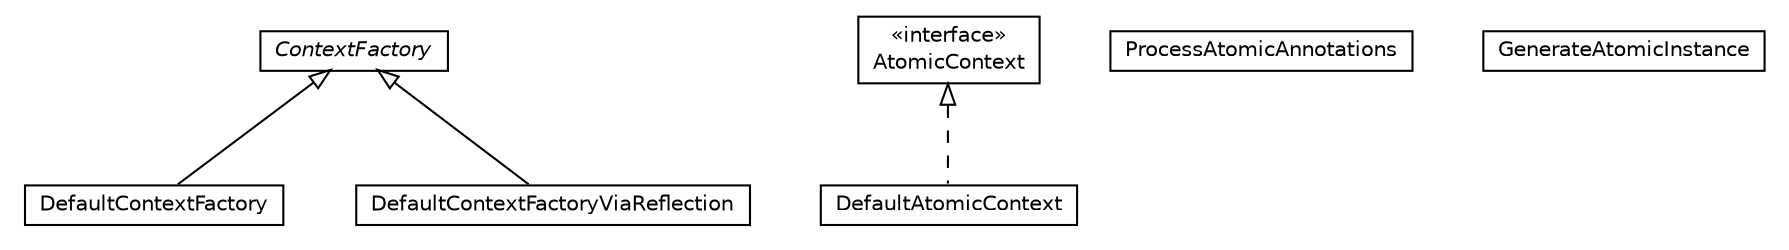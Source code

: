 #!/usr/local/bin/dot
#
# Class diagram 
# Generated by UMLGraph version 5.1 (http://www.umlgraph.org/)
#

digraph G {
	edge [fontname="Helvetica",fontsize=10,labelfontname="Helvetica",labelfontsize=10];
	node [fontname="Helvetica",fontsize=10,shape=plaintext];
	nodesep=0.25;
	ranksep=0.5;
	// pt.ist.fenixframework.atomic.DefaultContextFactory
	c379 [label=<<table title="pt.ist.fenixframework.atomic.DefaultContextFactory" border="0" cellborder="1" cellspacing="0" cellpadding="2" port="p" href="./DefaultContextFactory.html">
		<tr><td><table border="0" cellspacing="0" cellpadding="1">
<tr><td align="center" balign="center"> DefaultContextFactory </td></tr>
		</table></td></tr>
		</table>>, fontname="Helvetica", fontcolor="black", fontsize=10.0];
	// pt.ist.fenixframework.atomic.DefaultAtomicContext
	c380 [label=<<table title="pt.ist.fenixframework.atomic.DefaultAtomicContext" border="0" cellborder="1" cellspacing="0" cellpadding="2" port="p" href="./DefaultAtomicContext.html">
		<tr><td><table border="0" cellspacing="0" cellpadding="1">
<tr><td align="center" balign="center"> DefaultAtomicContext </td></tr>
		</table></td></tr>
		</table>>, fontname="Helvetica", fontcolor="black", fontsize=10.0];
	// pt.ist.fenixframework.atomic.ProcessAtomicAnnotations
	c381 [label=<<table title="pt.ist.fenixframework.atomic.ProcessAtomicAnnotations" border="0" cellborder="1" cellspacing="0" cellpadding="2" port="p" href="./ProcessAtomicAnnotations.html">
		<tr><td><table border="0" cellspacing="0" cellpadding="1">
<tr><td align="center" balign="center"> ProcessAtomicAnnotations </td></tr>
		</table></td></tr>
		</table>>, fontname="Helvetica", fontcolor="black", fontsize=10.0];
	// pt.ist.fenixframework.atomic.GenerateAtomicInstance
	c382 [label=<<table title="pt.ist.fenixframework.atomic.GenerateAtomicInstance" border="0" cellborder="1" cellspacing="0" cellpadding="2" port="p" href="./GenerateAtomicInstance.html">
		<tr><td><table border="0" cellspacing="0" cellpadding="1">
<tr><td align="center" balign="center"> GenerateAtomicInstance </td></tr>
		</table></td></tr>
		</table>>, fontname="Helvetica", fontcolor="black", fontsize=10.0];
	// pt.ist.fenixframework.atomic.DefaultContextFactoryViaReflection
	c383 [label=<<table title="pt.ist.fenixframework.atomic.DefaultContextFactoryViaReflection" border="0" cellborder="1" cellspacing="0" cellpadding="2" port="p" href="./DefaultContextFactoryViaReflection.html">
		<tr><td><table border="0" cellspacing="0" cellpadding="1">
<tr><td align="center" balign="center"> DefaultContextFactoryViaReflection </td></tr>
		</table></td></tr>
		</table>>, fontname="Helvetica", fontcolor="black", fontsize=10.0];
	// pt.ist.fenixframework.atomic.ContextFactory
	c384 [label=<<table title="pt.ist.fenixframework.atomic.ContextFactory" border="0" cellborder="1" cellspacing="0" cellpadding="2" port="p" href="./ContextFactory.html">
		<tr><td><table border="0" cellspacing="0" cellpadding="1">
<tr><td align="center" balign="center"><font face="Helvetica-Oblique"> ContextFactory </font></td></tr>
		</table></td></tr>
		</table>>, fontname="Helvetica", fontcolor="black", fontsize=10.0];
	// pt.ist.fenixframework.atomic.AtomicContext
	c385 [label=<<table title="pt.ist.fenixframework.atomic.AtomicContext" border="0" cellborder="1" cellspacing="0" cellpadding="2" port="p" href="./AtomicContext.html">
		<tr><td><table border="0" cellspacing="0" cellpadding="1">
<tr><td align="center" balign="center"> &#171;interface&#187; </td></tr>
<tr><td align="center" balign="center"> AtomicContext </td></tr>
		</table></td></tr>
		</table>>, fontname="Helvetica", fontcolor="black", fontsize=10.0];
	//pt.ist.fenixframework.atomic.DefaultContextFactory extends pt.ist.fenixframework.atomic.ContextFactory
	c384:p -> c379:p [dir=back,arrowtail=empty];
	//pt.ist.fenixframework.atomic.DefaultAtomicContext implements pt.ist.fenixframework.atomic.AtomicContext
	c385:p -> c380:p [dir=back,arrowtail=empty,style=dashed];
	//pt.ist.fenixframework.atomic.DefaultContextFactoryViaReflection extends pt.ist.fenixframework.atomic.ContextFactory
	c384:p -> c383:p [dir=back,arrowtail=empty];
}


